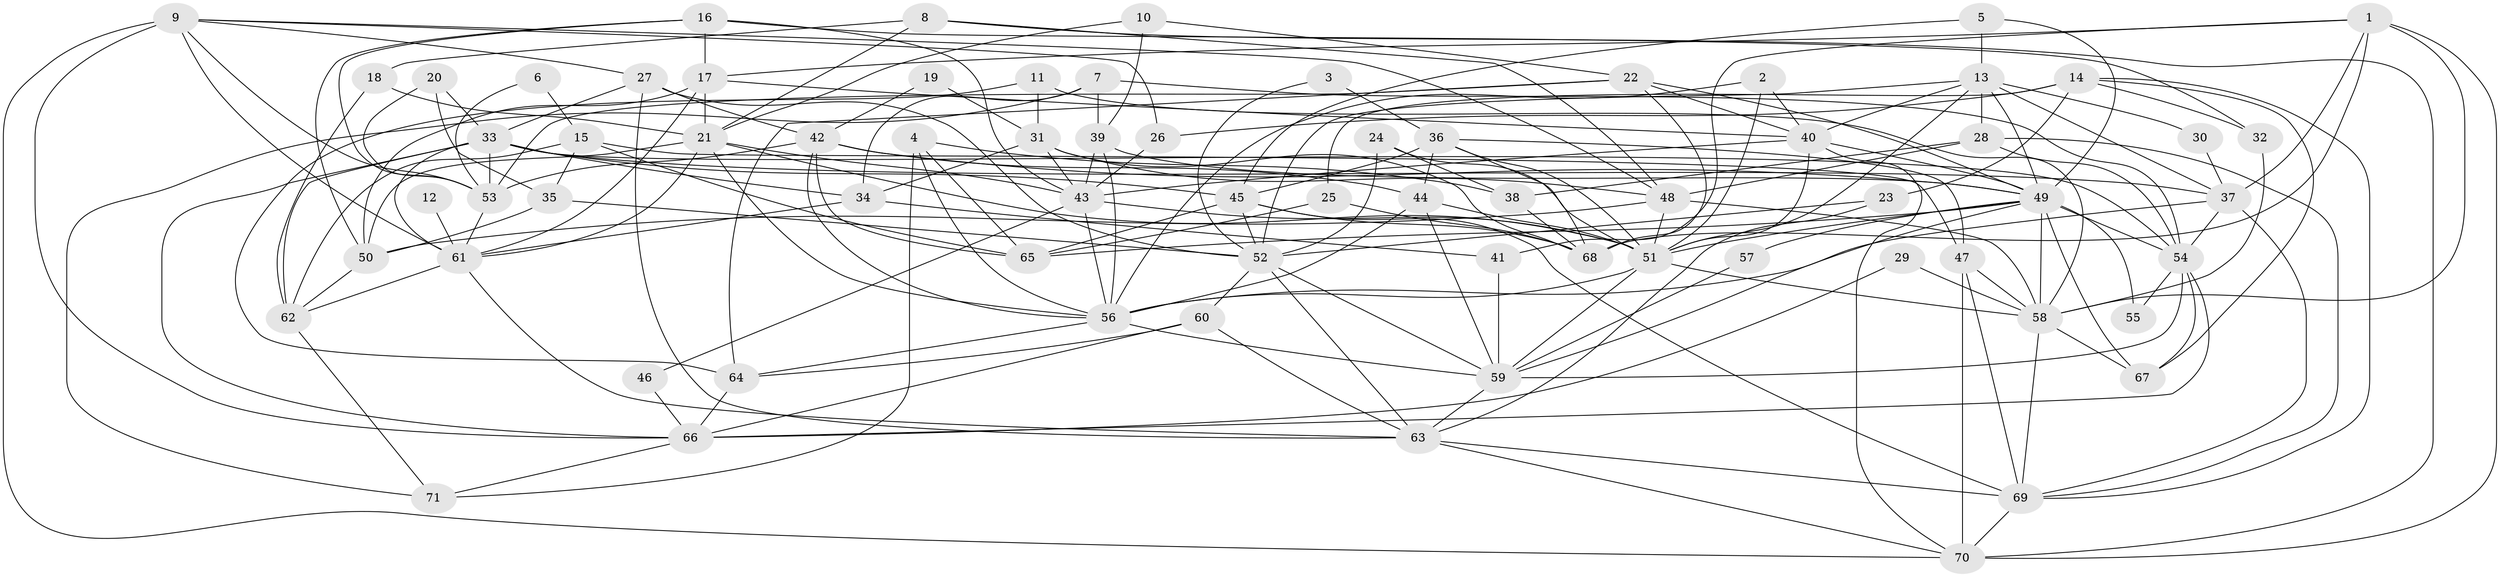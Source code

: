 // original degree distribution, {4: 0.28368794326241137, 3: 0.22695035460992907, 6: 0.09929078014184398, 5: 0.14893617021276595, 7: 0.028368794326241134, 2: 0.1773049645390071, 8: 0.028368794326241134, 9: 0.0070921985815602835}
// Generated by graph-tools (version 1.1) at 2025/50/03/09/25 03:50:07]
// undirected, 71 vertices, 197 edges
graph export_dot {
graph [start="1"]
  node [color=gray90,style=filled];
  1;
  2;
  3;
  4;
  5;
  6;
  7;
  8;
  9;
  10;
  11;
  12;
  13;
  14;
  15;
  16;
  17;
  18;
  19;
  20;
  21;
  22;
  23;
  24;
  25;
  26;
  27;
  28;
  29;
  30;
  31;
  32;
  33;
  34;
  35;
  36;
  37;
  38;
  39;
  40;
  41;
  42;
  43;
  44;
  45;
  46;
  47;
  48;
  49;
  50;
  51;
  52;
  53;
  54;
  55;
  56;
  57;
  58;
  59;
  60;
  61;
  62;
  63;
  64;
  65;
  66;
  67;
  68;
  69;
  70;
  71;
  1 -- 17 [weight=1.0];
  1 -- 37 [weight=1.0];
  1 -- 41 [weight=1.0];
  1 -- 58 [weight=1.0];
  1 -- 68 [weight=1.0];
  1 -- 70 [weight=1.0];
  2 -- 40 [weight=1.0];
  2 -- 51 [weight=1.0];
  2 -- 56 [weight=1.0];
  3 -- 36 [weight=1.0];
  3 -- 52 [weight=1.0];
  4 -- 38 [weight=1.0];
  4 -- 56 [weight=1.0];
  4 -- 65 [weight=1.0];
  4 -- 71 [weight=1.0];
  5 -- 13 [weight=1.0];
  5 -- 45 [weight=1.0];
  5 -- 49 [weight=1.0];
  6 -- 15 [weight=1.0];
  6 -- 53 [weight=1.0];
  7 -- 34 [weight=1.0];
  7 -- 39 [weight=1.0];
  7 -- 54 [weight=1.0];
  7 -- 71 [weight=1.0];
  8 -- 18 [weight=1.0];
  8 -- 21 [weight=1.0];
  8 -- 48 [weight=1.0];
  8 -- 70 [weight=1.0];
  9 -- 26 [weight=1.0];
  9 -- 27 [weight=1.0];
  9 -- 48 [weight=1.0];
  9 -- 53 [weight=2.0];
  9 -- 61 [weight=1.0];
  9 -- 66 [weight=1.0];
  9 -- 70 [weight=1.0];
  10 -- 21 [weight=1.0];
  10 -- 22 [weight=1.0];
  10 -- 39 [weight=1.0];
  11 -- 31 [weight=1.0];
  11 -- 58 [weight=1.0];
  11 -- 64 [weight=1.0];
  12 -- 61 [weight=2.0];
  13 -- 28 [weight=1.0];
  13 -- 30 [weight=1.0];
  13 -- 37 [weight=1.0];
  13 -- 40 [weight=1.0];
  13 -- 49 [weight=1.0];
  13 -- 51 [weight=1.0];
  13 -- 52 [weight=1.0];
  14 -- 23 [weight=1.0];
  14 -- 25 [weight=1.0];
  14 -- 26 [weight=1.0];
  14 -- 32 [weight=1.0];
  14 -- 67 [weight=1.0];
  14 -- 69 [weight=1.0];
  15 -- 35 [weight=1.0];
  15 -- 47 [weight=1.0];
  15 -- 62 [weight=1.0];
  15 -- 65 [weight=1.0];
  16 -- 17 [weight=1.0];
  16 -- 32 [weight=1.0];
  16 -- 43 [weight=1.0];
  16 -- 50 [weight=1.0];
  16 -- 53 [weight=1.0];
  17 -- 21 [weight=1.0];
  17 -- 40 [weight=1.0];
  17 -- 50 [weight=1.0];
  17 -- 61 [weight=2.0];
  18 -- 21 [weight=1.0];
  18 -- 62 [weight=1.0];
  19 -- 31 [weight=1.0];
  19 -- 42 [weight=1.0];
  20 -- 33 [weight=1.0];
  20 -- 35 [weight=1.0];
  20 -- 53 [weight=1.0];
  21 -- 43 [weight=1.0];
  21 -- 50 [weight=1.0];
  21 -- 51 [weight=1.0];
  21 -- 56 [weight=1.0];
  21 -- 61 [weight=1.0];
  22 -- 40 [weight=1.0];
  22 -- 49 [weight=1.0];
  22 -- 53 [weight=1.0];
  22 -- 64 [weight=1.0];
  22 -- 68 [weight=1.0];
  23 -- 52 [weight=1.0];
  23 -- 63 [weight=1.0];
  24 -- 38 [weight=1.0];
  24 -- 51 [weight=2.0];
  24 -- 52 [weight=1.0];
  25 -- 65 [weight=1.0];
  25 -- 68 [weight=1.0];
  26 -- 43 [weight=1.0];
  27 -- 33 [weight=1.0];
  27 -- 42 [weight=1.0];
  27 -- 52 [weight=1.0];
  27 -- 63 [weight=1.0];
  28 -- 38 [weight=1.0];
  28 -- 48 [weight=1.0];
  28 -- 54 [weight=1.0];
  28 -- 69 [weight=1.0];
  29 -- 58 [weight=1.0];
  29 -- 66 [weight=1.0];
  30 -- 37 [weight=1.0];
  31 -- 34 [weight=1.0];
  31 -- 43 [weight=1.0];
  31 -- 48 [weight=1.0];
  31 -- 68 [weight=1.0];
  32 -- 58 [weight=1.0];
  33 -- 34 [weight=1.0];
  33 -- 37 [weight=1.0];
  33 -- 45 [weight=1.0];
  33 -- 53 [weight=1.0];
  33 -- 54 [weight=1.0];
  33 -- 61 [weight=2.0];
  33 -- 62 [weight=1.0];
  33 -- 66 [weight=1.0];
  34 -- 41 [weight=1.0];
  34 -- 61 [weight=1.0];
  35 -- 50 [weight=1.0];
  35 -- 52 [weight=1.0];
  36 -- 44 [weight=1.0];
  36 -- 45 [weight=1.0];
  36 -- 47 [weight=1.0];
  36 -- 51 [weight=1.0];
  36 -- 68 [weight=1.0];
  37 -- 54 [weight=1.0];
  37 -- 56 [weight=1.0];
  37 -- 69 [weight=1.0];
  38 -- 68 [weight=1.0];
  39 -- 43 [weight=1.0];
  39 -- 49 [weight=1.0];
  39 -- 56 [weight=1.0];
  40 -- 43 [weight=1.0];
  40 -- 49 [weight=1.0];
  40 -- 51 [weight=1.0];
  40 -- 70 [weight=1.0];
  41 -- 59 [weight=1.0];
  42 -- 44 [weight=1.0];
  42 -- 49 [weight=1.0];
  42 -- 53 [weight=1.0];
  42 -- 56 [weight=1.0];
  42 -- 65 [weight=1.0];
  43 -- 46 [weight=1.0];
  43 -- 51 [weight=1.0];
  43 -- 56 [weight=2.0];
  44 -- 51 [weight=1.0];
  44 -- 56 [weight=1.0];
  44 -- 59 [weight=1.0];
  45 -- 52 [weight=1.0];
  45 -- 65 [weight=1.0];
  45 -- 68 [weight=1.0];
  45 -- 69 [weight=1.0];
  46 -- 66 [weight=1.0];
  47 -- 58 [weight=1.0];
  47 -- 69 [weight=1.0];
  47 -- 70 [weight=1.0];
  48 -- 50 [weight=1.0];
  48 -- 51 [weight=1.0];
  48 -- 58 [weight=1.0];
  49 -- 51 [weight=1.0];
  49 -- 54 [weight=1.0];
  49 -- 55 [weight=1.0];
  49 -- 57 [weight=2.0];
  49 -- 58 [weight=1.0];
  49 -- 59 [weight=1.0];
  49 -- 65 [weight=1.0];
  49 -- 67 [weight=1.0];
  50 -- 62 [weight=1.0];
  51 -- 56 [weight=1.0];
  51 -- 58 [weight=1.0];
  51 -- 59 [weight=1.0];
  52 -- 59 [weight=1.0];
  52 -- 60 [weight=1.0];
  52 -- 63 [weight=1.0];
  53 -- 61 [weight=1.0];
  54 -- 55 [weight=1.0];
  54 -- 59 [weight=1.0];
  54 -- 66 [weight=1.0];
  54 -- 67 [weight=1.0];
  56 -- 59 [weight=1.0];
  56 -- 64 [weight=1.0];
  57 -- 59 [weight=1.0];
  58 -- 67 [weight=1.0];
  58 -- 69 [weight=1.0];
  59 -- 63 [weight=1.0];
  60 -- 63 [weight=1.0];
  60 -- 64 [weight=1.0];
  60 -- 66 [weight=1.0];
  61 -- 62 [weight=1.0];
  61 -- 63 [weight=1.0];
  62 -- 71 [weight=1.0];
  63 -- 69 [weight=1.0];
  63 -- 70 [weight=1.0];
  64 -- 66 [weight=1.0];
  66 -- 71 [weight=1.0];
  69 -- 70 [weight=1.0];
}
